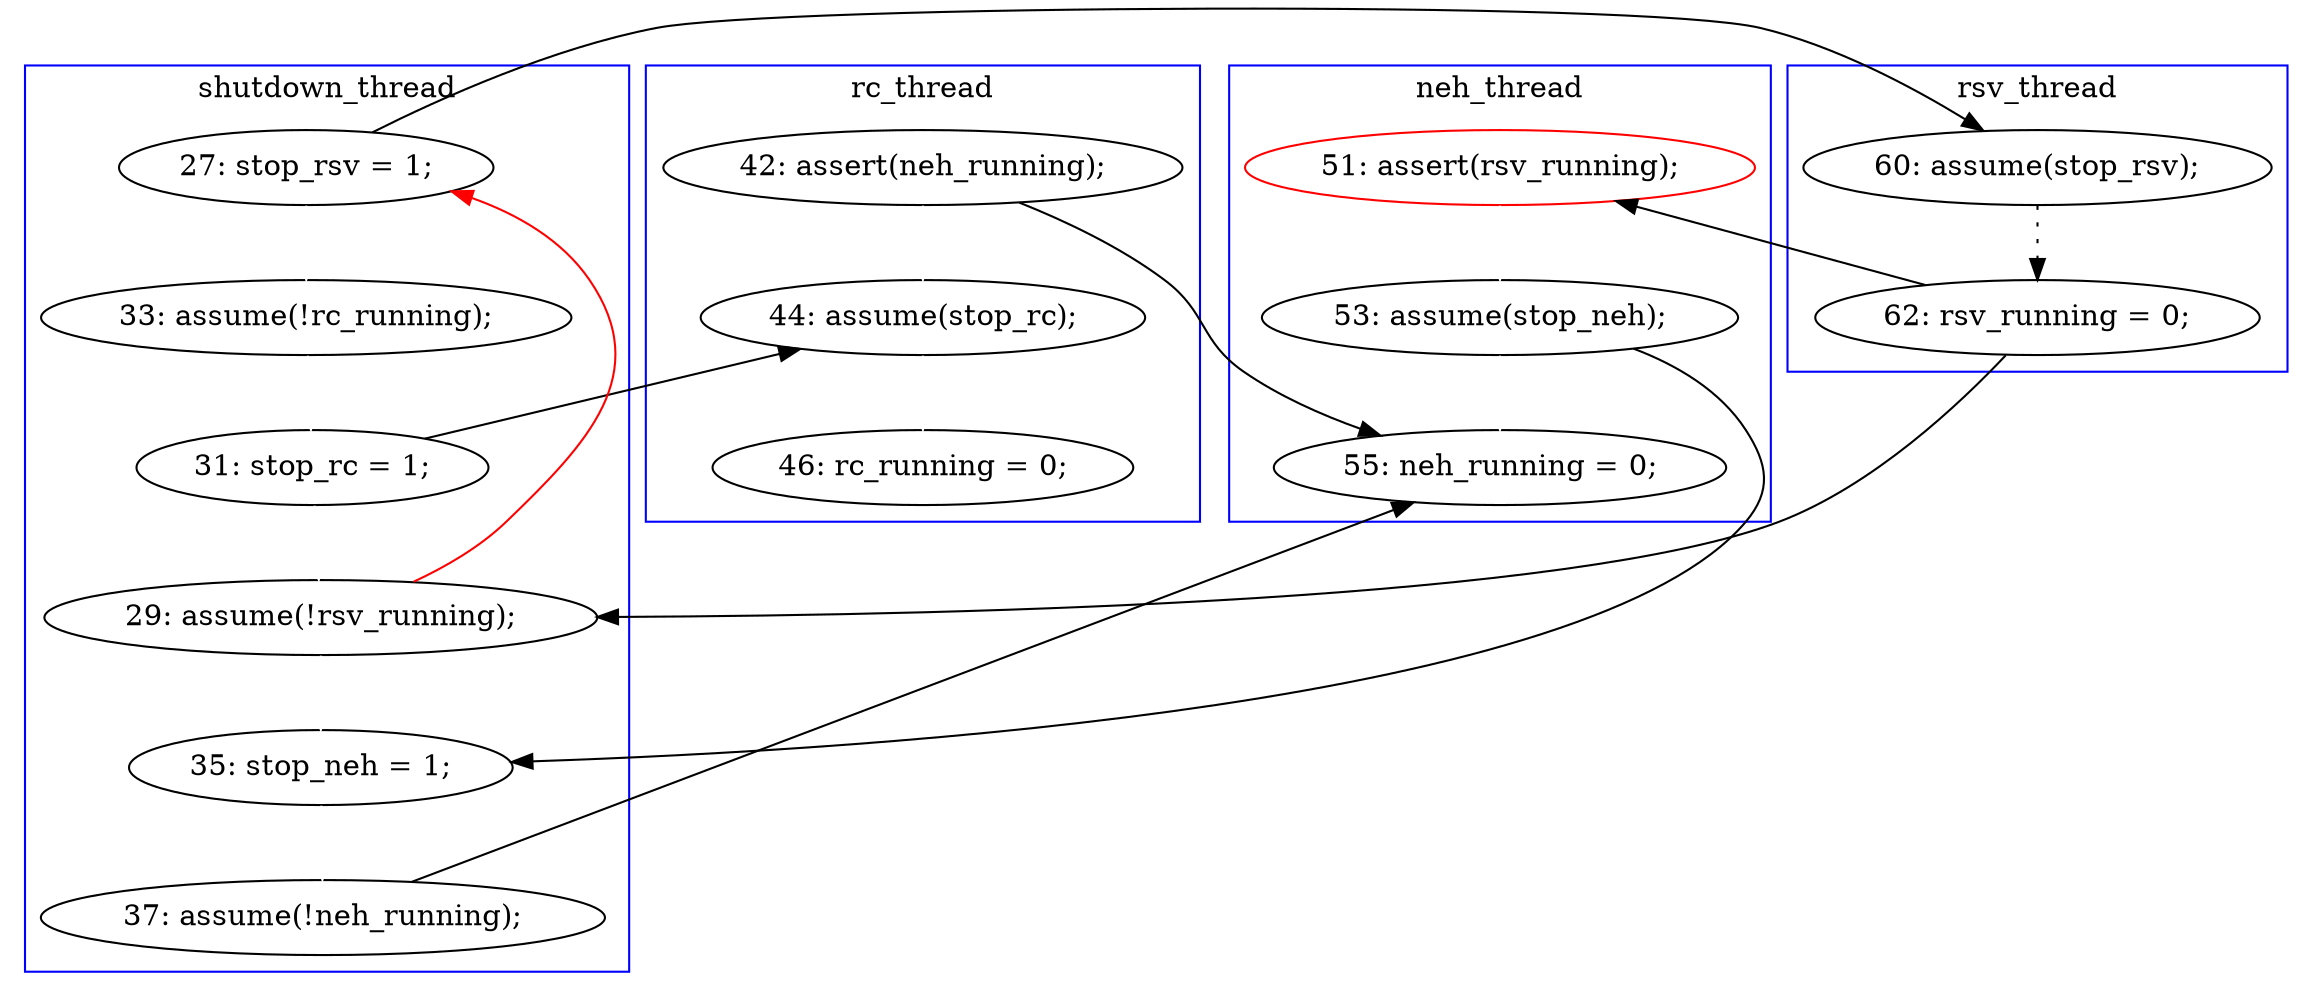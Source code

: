 digraph Counterexample {
	23 -> 26 [color = black, style = solid, constraint = false]
	11 -> 30 [color = black, style = solid, constraint = false]
	15 -> 17 [color = black, style = solid, constraint = false]
	20 -> 23 [color = white, style = solid]
	11 -> 35 [color = white, style = solid]
	15 -> 21 [color = white, style = solid]
	23 -> 30 [color = white, style = solid]
	27 -> 30 [color = black, style = solid, constraint = false]
	21 -> 22 [color = white, style = solid]
	22 -> 25 [color = white, style = solid]
	25 -> 26 [color = white, style = solid]
	35 -> 37 [color = white, style = solid]
	19 -> 25 [color = black, style = solid, constraint = false]
	26 -> 27 [color = white, style = solid]
	17 -> 19 [color = black, style = dotted]
	22 -> 35 [color = black, style = solid, constraint = false]
	19 -> 20 [color = black, style = solid, constraint = false]
	25 -> 15 [color = red, style = solid, constraint = false]
	subgraph cluster3 {
		label = neh_thread
		color = blue
		23  [label = "53: assume(stop_neh);"]
		20  [label = "51: assert(rsv_running);", color = red]
		30  [label = "55: neh_running = 0;"]
	}
	subgraph cluster4 {
		label = rsv_thread
		color = blue
		17  [label = "60: assume(stop_rsv);"]
		19  [label = "62: rsv_running = 0;"]
	}
	subgraph cluster1 {
		label = shutdown_thread
		color = blue
		22  [label = "31: stop_rc = 1;"]
		27  [label = "37: assume(!neh_running);"]
		21  [label = "33: assume(!rc_running);"]
		26  [label = "35: stop_neh = 1;"]
		25  [label = "29: assume(!rsv_running);"]
		15  [label = "27: stop_rsv = 1;"]
	}
	subgraph cluster2 {
		label = rc_thread
		color = blue
		11  [label = "42: assert(neh_running);"]
		37  [label = "46: rc_running = 0;"]
		35  [label = "44: assume(stop_rc);"]
	}
}